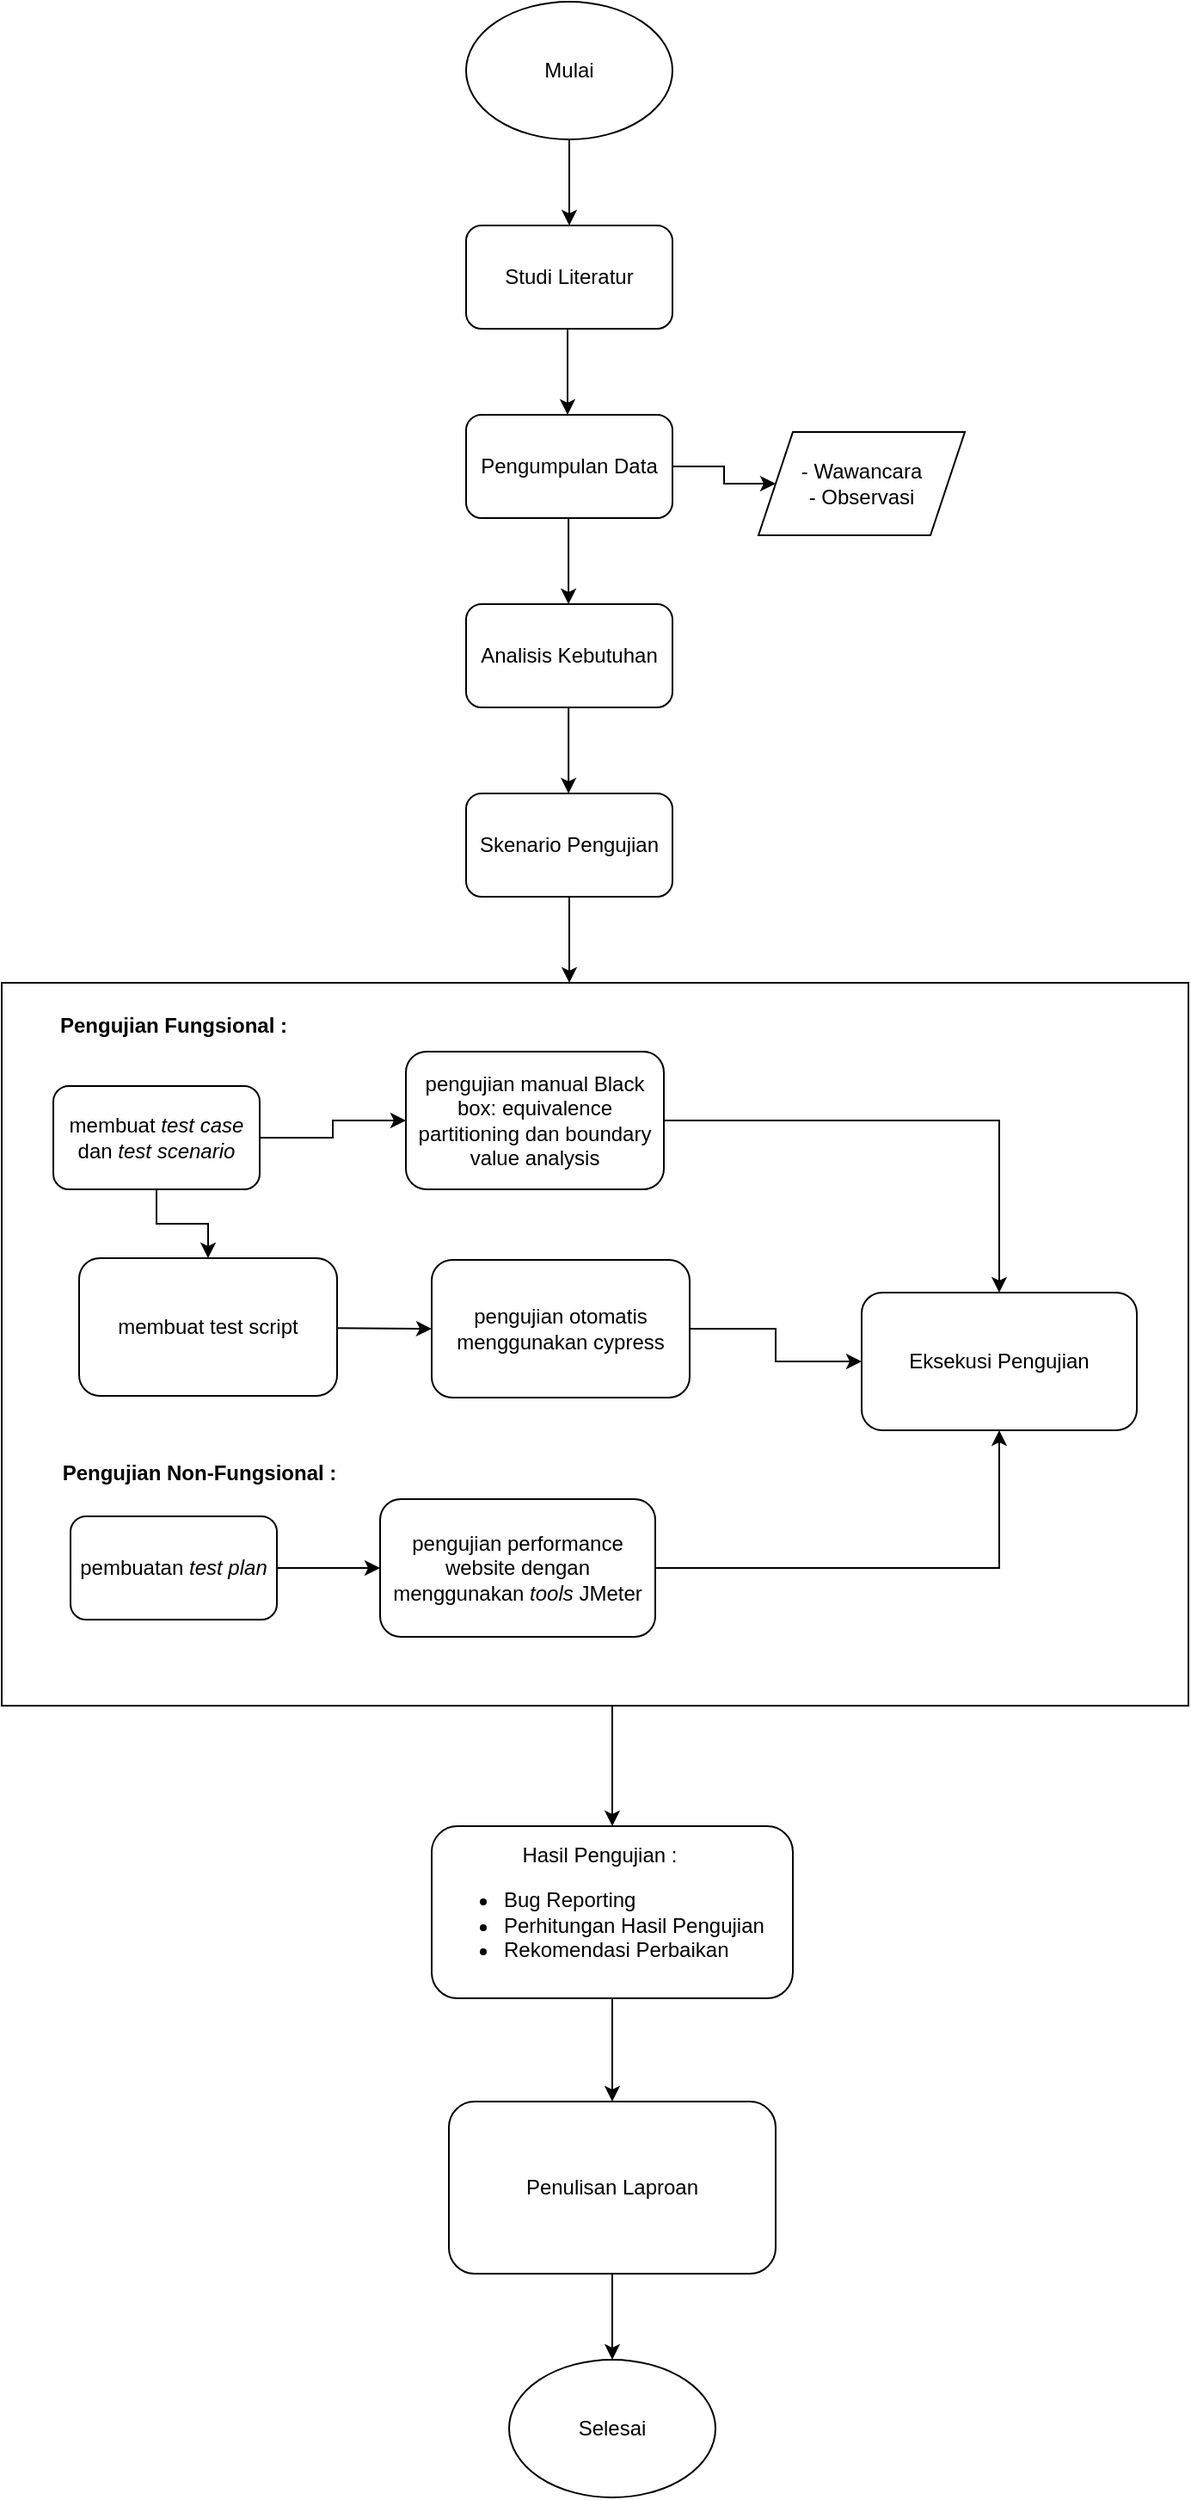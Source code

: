 <mxfile version="24.4.13" type="github">
  <diagram name="Halaman-1" id="v_f0oIieX6nZbfierRjr">
    <mxGraphModel dx="1323" dy="822" grid="1" gridSize="10" guides="1" tooltips="1" connect="1" arrows="1" fold="1" page="1" pageScale="1" pageWidth="827" pageHeight="1169" math="0" shadow="0">
      <root>
        <mxCell id="0" />
        <mxCell id="1" parent="0" />
        <mxCell id="xL1-Z52I6kfTr1i_h-am-1" value="Mulai" style="ellipse;whiteSpace=wrap;html=1;labelBackgroundColor=none;" parent="1" vertex="1">
          <mxGeometry x="340" y="40" width="120" height="80" as="geometry" />
        </mxCell>
        <mxCell id="xL1-Z52I6kfTr1i_h-am-2" value="Pengumpulan Data" style="rounded=1;whiteSpace=wrap;html=1;labelBackgroundColor=none;" parent="1" vertex="1">
          <mxGeometry x="340" y="280" width="120" height="60" as="geometry" />
        </mxCell>
        <mxCell id="xL1-Z52I6kfTr1i_h-am-3" value="" style="endArrow=classic;html=1;rounded=0;labelBackgroundColor=none;fontColor=default;" parent="1" edge="1">
          <mxGeometry width="50" height="50" relative="1" as="geometry">
            <mxPoint x="400" y="120" as="sourcePoint" />
            <mxPoint x="400" y="170" as="targetPoint" />
          </mxGeometry>
        </mxCell>
        <mxCell id="xL1-Z52I6kfTr1i_h-am-4" value="Studi Literatur" style="rounded=1;whiteSpace=wrap;html=1;labelBackgroundColor=none;" parent="1" vertex="1">
          <mxGeometry x="340" y="170" width="120" height="60" as="geometry" />
        </mxCell>
        <mxCell id="xL1-Z52I6kfTr1i_h-am-5" value="" style="endArrow=classic;html=1;rounded=0;labelBackgroundColor=none;fontColor=default;" parent="1" edge="1">
          <mxGeometry width="50" height="50" relative="1" as="geometry">
            <mxPoint x="399" y="230" as="sourcePoint" />
            <mxPoint x="399" y="280" as="targetPoint" />
          </mxGeometry>
        </mxCell>
        <mxCell id="xL1-Z52I6kfTr1i_h-am-9" value="" style="endArrow=classic;html=1;rounded=0;exitX=1;exitY=0.5;exitDx=0;exitDy=0;entryX=0;entryY=0.5;entryDx=0;entryDy=0;labelBackgroundColor=none;fontColor=default;" parent="1" source="xL1-Z52I6kfTr1i_h-am-2" edge="1">
          <mxGeometry width="50" height="50" relative="1" as="geometry">
            <mxPoint x="506" y="300" as="sourcePoint" />
            <mxPoint x="520" y="320" as="targetPoint" />
            <Array as="points">
              <mxPoint x="490" y="310" />
              <mxPoint x="490" y="320" />
            </Array>
          </mxGeometry>
        </mxCell>
        <mxCell id="xL1-Z52I6kfTr1i_h-am-11" value="Analisis Kebutuhan" style="rounded=1;whiteSpace=wrap;html=1;labelBackgroundColor=none;" parent="1" vertex="1">
          <mxGeometry x="340" y="390" width="120" height="60" as="geometry" />
        </mxCell>
        <mxCell id="xL1-Z52I6kfTr1i_h-am-12" value="" style="endArrow=classic;html=1;rounded=0;labelBackgroundColor=none;fontColor=default;" parent="1" edge="1">
          <mxGeometry width="50" height="50" relative="1" as="geometry">
            <mxPoint x="399.55" y="340" as="sourcePoint" />
            <mxPoint x="399.55" y="390" as="targetPoint" />
          </mxGeometry>
        </mxCell>
        <mxCell id="xL1-Z52I6kfTr1i_h-am-13" value="" style="endArrow=classic;html=1;rounded=0;labelBackgroundColor=none;fontColor=default;" parent="1" edge="1">
          <mxGeometry width="50" height="50" relative="1" as="geometry">
            <mxPoint x="399.57" y="450" as="sourcePoint" />
            <mxPoint x="399.57" y="500" as="targetPoint" />
          </mxGeometry>
        </mxCell>
        <mxCell id="xL1-Z52I6kfTr1i_h-am-15" value="Skenario Pengujian" style="rounded=1;whiteSpace=wrap;html=1;labelBackgroundColor=none;" parent="1" vertex="1">
          <mxGeometry x="340" y="500" width="120" height="60" as="geometry" />
        </mxCell>
        <mxCell id="xL1-Z52I6kfTr1i_h-am-16" value="" style="endArrow=classic;html=1;rounded=0;exitX=0.5;exitY=1;exitDx=0;exitDy=0;labelBackgroundColor=none;fontColor=default;" parent="1" source="xL1-Z52I6kfTr1i_h-am-15" edge="1">
          <mxGeometry width="50" height="50" relative="1" as="geometry">
            <mxPoint x="390" y="590" as="sourcePoint" />
            <mxPoint x="400" y="610" as="targetPoint" />
          </mxGeometry>
        </mxCell>
        <mxCell id="xL1-Z52I6kfTr1i_h-am-18" value="" style="rounded=0;whiteSpace=wrap;html=1;" parent="1" vertex="1">
          <mxGeometry x="70" y="610" width="690" height="420" as="geometry" />
        </mxCell>
        <mxCell id="xL1-Z52I6kfTr1i_h-am-31" value="" style="edgeStyle=orthogonalEdgeStyle;rounded=0;orthogonalLoop=1;jettySize=auto;html=1;" parent="1" source="xL1-Z52I6kfTr1i_h-am-19" target="xL1-Z52I6kfTr1i_h-am-23" edge="1">
          <mxGeometry relative="1" as="geometry" />
        </mxCell>
        <mxCell id="xL1-Z52I6kfTr1i_h-am-19" value="membuat &lt;i&gt;test case&lt;/i&gt; dan &lt;i&gt;test scenario&lt;/i&gt;" style="rounded=1;whiteSpace=wrap;html=1;labelBackgroundColor=none;" parent="1" vertex="1">
          <mxGeometry x="100" y="670" width="120" height="60" as="geometry" />
        </mxCell>
        <mxCell id="xL1-Z52I6kfTr1i_h-am-20" value="&lt;b&gt;Pengujian Fungsional :&lt;/b&gt;" style="text;strokeColor=none;align=center;fillColor=none;html=1;verticalAlign=middle;whiteSpace=wrap;rounded=0;" parent="1" vertex="1">
          <mxGeometry x="100" y="620" width="140" height="30" as="geometry" />
        </mxCell>
        <mxCell id="xL1-Z52I6kfTr1i_h-am-21" value="- Wawancara&lt;div&gt;- Observasi&lt;/div&gt;" style="shape=parallelogram;perimeter=parallelogramPerimeter;whiteSpace=wrap;html=1;fixedSize=1;" parent="1" vertex="1">
          <mxGeometry x="510" y="290" width="120" height="60" as="geometry" />
        </mxCell>
        <mxCell id="xL1-Z52I6kfTr1i_h-am-42" style="edgeStyle=orthogonalEdgeStyle;rounded=0;orthogonalLoop=1;jettySize=auto;html=1;" parent="1" source="xL1-Z52I6kfTr1i_h-am-23" target="xL1-Z52I6kfTr1i_h-am-39" edge="1">
          <mxGeometry relative="1" as="geometry" />
        </mxCell>
        <mxCell id="xL1-Z52I6kfTr1i_h-am-23" value="pengujian manual Black box: equivalence partitioning dan boundary value analysis" style="rounded=1;whiteSpace=wrap;html=1;labelBackgroundColor=none;" parent="1" vertex="1">
          <mxGeometry x="305" y="650" width="150" height="80" as="geometry" />
        </mxCell>
        <mxCell id="xL1-Z52I6kfTr1i_h-am-41" style="edgeStyle=orthogonalEdgeStyle;rounded=0;orthogonalLoop=1;jettySize=auto;html=1;exitX=1;exitY=0.5;exitDx=0;exitDy=0;" parent="1" source="xL1-Z52I6kfTr1i_h-am-26" target="xL1-Z52I6kfTr1i_h-am-39" edge="1">
          <mxGeometry relative="1" as="geometry" />
        </mxCell>
        <mxCell id="xL1-Z52I6kfTr1i_h-am-26" value="pengujian otomatis menggunakan cypress" style="rounded=1;whiteSpace=wrap;html=1;labelBackgroundColor=none;" parent="1" vertex="1">
          <mxGeometry x="320" y="771" width="150" height="80" as="geometry" />
        </mxCell>
        <mxCell id="xL1-Z52I6kfTr1i_h-am-27" value="" style="endArrow=classic;html=1;rounded=0;entryX=0.5;entryY=0;entryDx=0;entryDy=0;exitX=0.5;exitY=1;exitDx=0;exitDy=0;" parent="1" source="xL1-Z52I6kfTr1i_h-am-19" target="xL1-Z52I6kfTr1i_h-am-28" edge="1">
          <mxGeometry width="50" height="50" relative="1" as="geometry">
            <mxPoint x="160" y="750" as="sourcePoint" />
            <mxPoint x="300" y="800" as="targetPoint" />
            <Array as="points">
              <mxPoint x="160" y="750" />
              <mxPoint x="190" y="750" />
            </Array>
          </mxGeometry>
        </mxCell>
        <mxCell id="xL1-Z52I6kfTr1i_h-am-28" value="membuat test script" style="rounded=1;whiteSpace=wrap;html=1;labelBackgroundColor=none;" parent="1" vertex="1">
          <mxGeometry x="115" y="770" width="150" height="80" as="geometry" />
        </mxCell>
        <mxCell id="xL1-Z52I6kfTr1i_h-am-29" value="" style="endArrow=classic;html=1;rounded=0;entryX=0;entryY=0.5;entryDx=0;entryDy=0;" parent="1" source="xL1-Z52I6kfTr1i_h-am-28" target="xL1-Z52I6kfTr1i_h-am-26" edge="1">
          <mxGeometry width="50" height="50" relative="1" as="geometry">
            <mxPoint x="360" y="799.47" as="sourcePoint" />
            <mxPoint x="410" y="799.47" as="targetPoint" />
          </mxGeometry>
        </mxCell>
        <mxCell id="xL1-Z52I6kfTr1i_h-am-32" value="pembuatan &lt;i&gt;test plan&lt;/i&gt;" style="rounded=1;whiteSpace=wrap;html=1;labelBackgroundColor=none;" parent="1" vertex="1">
          <mxGeometry x="110" y="920" width="120" height="60" as="geometry" />
        </mxCell>
        <mxCell id="xL1-Z52I6kfTr1i_h-am-43" style="edgeStyle=orthogonalEdgeStyle;rounded=0;orthogonalLoop=1;jettySize=auto;html=1;exitX=1;exitY=0.5;exitDx=0;exitDy=0;" parent="1" source="xL1-Z52I6kfTr1i_h-am-33" target="xL1-Z52I6kfTr1i_h-am-39" edge="1">
          <mxGeometry relative="1" as="geometry" />
        </mxCell>
        <mxCell id="xL1-Z52I6kfTr1i_h-am-33" value="pengujian performance website dengan menggunakan &lt;i&gt;tools &lt;/i&gt;JMeter" style="rounded=1;whiteSpace=wrap;html=1;labelBackgroundColor=none;" parent="1" vertex="1">
          <mxGeometry x="290" y="910" width="160" height="80" as="geometry" />
        </mxCell>
        <mxCell id="xL1-Z52I6kfTr1i_h-am-34" value="" style="endArrow=classic;html=1;rounded=0;exitX=1;exitY=0.5;exitDx=0;exitDy=0;entryX=0;entryY=0.5;entryDx=0;entryDy=0;" parent="1" source="xL1-Z52I6kfTr1i_h-am-32" target="xL1-Z52I6kfTr1i_h-am-33" edge="1">
          <mxGeometry width="50" height="50" relative="1" as="geometry">
            <mxPoint x="240" y="1000" as="sourcePoint" />
            <mxPoint x="270" y="950" as="targetPoint" />
          </mxGeometry>
        </mxCell>
        <mxCell id="xL1-Z52I6kfTr1i_h-am-36" value="&lt;b&gt;Pengujian Non-Fungsional :&lt;/b&gt;" style="text;strokeColor=none;align=center;fillColor=none;html=1;verticalAlign=middle;whiteSpace=wrap;rounded=0;" parent="1" vertex="1">
          <mxGeometry x="100" y="880" width="170" height="30" as="geometry" />
        </mxCell>
        <mxCell id="xL1-Z52I6kfTr1i_h-am-39" value="Eksekusi Pengujian" style="rounded=1;whiteSpace=wrap;html=1;labelBackgroundColor=none;" parent="1" vertex="1">
          <mxGeometry x="570" y="790" width="160" height="80" as="geometry" />
        </mxCell>
        <mxCell id="xL1-Z52I6kfTr1i_h-am-47" style="edgeStyle=orthogonalEdgeStyle;rounded=0;orthogonalLoop=1;jettySize=auto;html=1;exitX=0.5;exitY=1;exitDx=0;exitDy=0;entryX=0.5;entryY=0;entryDx=0;entryDy=0;" parent="1" source="xL1-Z52I6kfTr1i_h-am-45" target="xL1-Z52I6kfTr1i_h-am-48" edge="1">
          <mxGeometry relative="1" as="geometry">
            <mxPoint x="415.333" y="1280" as="targetPoint" />
          </mxGeometry>
        </mxCell>
        <mxCell id="xL1-Z52I6kfTr1i_h-am-45" value="&lt;div style=&quot;text-align: center;&quot;&gt;&lt;span style=&quot;background-color: initial;&quot;&gt;Hasil Pengujian :&lt;/span&gt;&lt;/div&gt;&lt;div&gt;&lt;ul&gt;&lt;li&gt;Bug Reporting&lt;/li&gt;&lt;li&gt;Perhitungan Hasil Pengujian&lt;/li&gt;&lt;li&gt;Rekomendasi Perbaikan&lt;/li&gt;&lt;/ul&gt;&lt;/div&gt;" style="rounded=1;whiteSpace=wrap;html=1;align=left;" parent="1" vertex="1">
          <mxGeometry x="320" y="1100" width="210" height="100" as="geometry" />
        </mxCell>
        <mxCell id="xL1-Z52I6kfTr1i_h-am-46" style="edgeStyle=orthogonalEdgeStyle;rounded=0;orthogonalLoop=1;jettySize=auto;html=1;exitX=0.5;exitY=1;exitDx=0;exitDy=0;entryX=0.5;entryY=0;entryDx=0;entryDy=0;" parent="1" source="xL1-Z52I6kfTr1i_h-am-18" target="xL1-Z52I6kfTr1i_h-am-45" edge="1">
          <mxGeometry relative="1" as="geometry">
            <mxPoint x="415" y="1120" as="targetPoint" />
            <Array as="points">
              <mxPoint x="425" y="1030" />
            </Array>
          </mxGeometry>
        </mxCell>
        <mxCell id="xL1-Z52I6kfTr1i_h-am-51" style="edgeStyle=orthogonalEdgeStyle;rounded=0;orthogonalLoop=1;jettySize=auto;html=1;exitX=0.5;exitY=1;exitDx=0;exitDy=0;" parent="1" source="xL1-Z52I6kfTr1i_h-am-48" target="xL1-Z52I6kfTr1i_h-am-52" edge="1">
          <mxGeometry relative="1" as="geometry">
            <mxPoint x="414.923" y="1430" as="targetPoint" />
          </mxGeometry>
        </mxCell>
        <mxCell id="xL1-Z52I6kfTr1i_h-am-48" value="Penulisan Laproan" style="rounded=1;whiteSpace=wrap;html=1;" parent="1" vertex="1">
          <mxGeometry x="330" y="1260" width="190" height="100" as="geometry" />
        </mxCell>
        <mxCell id="xL1-Z52I6kfTr1i_h-am-52" value="Selesai" style="ellipse;whiteSpace=wrap;html=1;" parent="1" vertex="1">
          <mxGeometry x="365.003" y="1410" width="120" height="80" as="geometry" />
        </mxCell>
      </root>
    </mxGraphModel>
  </diagram>
</mxfile>
